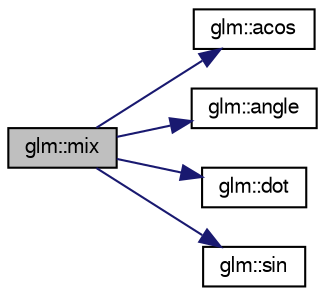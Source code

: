 digraph G
{
  bgcolor="transparent";
  edge [fontname="FreeSans",fontsize=10,labelfontname="FreeSans",labelfontsize=10];
  node [fontname="FreeSans",fontsize=10,shape=record];
  rankdir=LR;
  Node1 [label="glm::mix",height=0.2,width=0.4,color="black", fillcolor="grey75", style="filled" fontcolor="black"];
  Node1 -> Node2 [color="midnightblue",fontsize=10,style="solid"];
  Node2 [label="glm::acos",height=0.2,width=0.4,color="black",URL="$group__core__func__trigonometric.html#gd945cb7263cb202d93ea76aa5d419078"];
  Node1 -> Node3 [color="midnightblue",fontsize=10,style="solid"];
  Node3 [label="glm::angle",height=0.2,width=0.4,color="black",URL="$group__gtx__vector__angle.html#gb57ebeaf612eb26ab8e47e80b9af2678"];
  Node1 -> Node4 [color="midnightblue",fontsize=10,style="solid"];
  Node4 [label="glm::dot",height=0.2,width=0.4,color="black",URL="$group__gtc__quaternion.html#g4ce8bce2b7dc8206a31cfb8e7b779b76"];
  Node1 -> Node5 [color="midnightblue",fontsize=10,style="solid"];
  Node5 [label="glm::sin",height=0.2,width=0.4,color="black",URL="$group__core__func__trigonometric.html#gd4d4eda735d915be9af695fe2b4cded2"];
}
